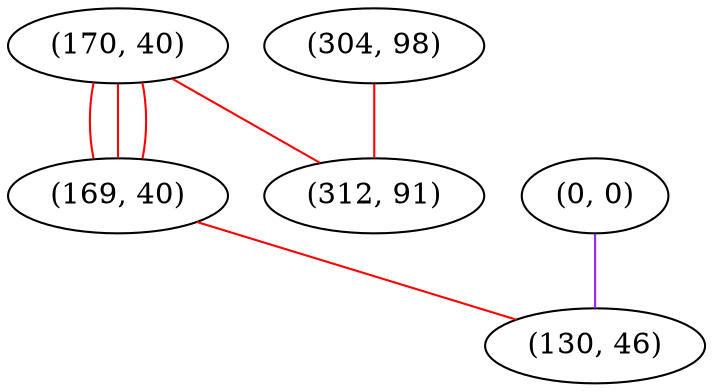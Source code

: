 graph "" {
"(170, 40)";
"(0, 0)";
"(169, 40)";
"(304, 98)";
"(130, 46)";
"(312, 91)";
"(170, 40)" -- "(169, 40)"  [color=red, key=0, weight=1];
"(170, 40)" -- "(169, 40)"  [color=red, key=1, weight=1];
"(170, 40)" -- "(169, 40)"  [color=red, key=2, weight=1];
"(170, 40)" -- "(312, 91)"  [color=red, key=0, weight=1];
"(0, 0)" -- "(130, 46)"  [color=purple, key=0, weight=4];
"(169, 40)" -- "(130, 46)"  [color=red, key=0, weight=1];
"(304, 98)" -- "(312, 91)"  [color=red, key=0, weight=1];
}
